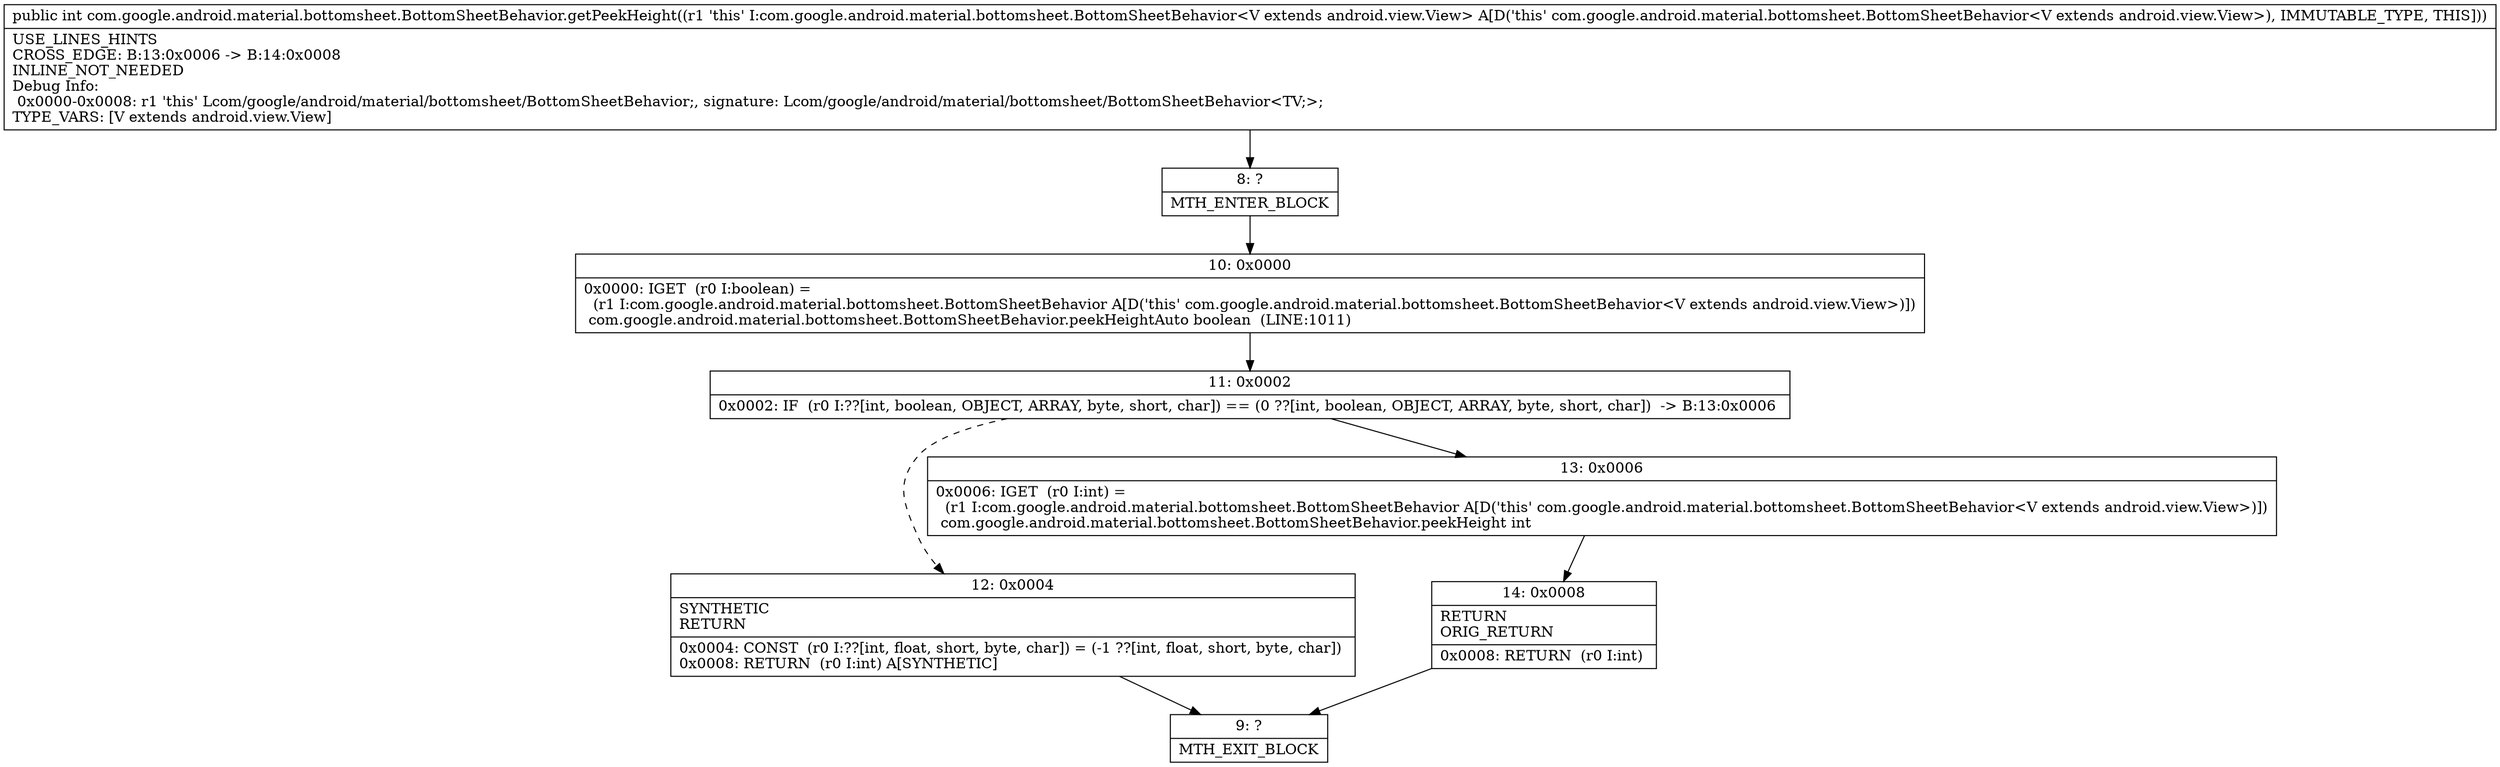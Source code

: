 digraph "CFG forcom.google.android.material.bottomsheet.BottomSheetBehavior.getPeekHeight()I" {
Node_8 [shape=record,label="{8\:\ ?|MTH_ENTER_BLOCK\l}"];
Node_10 [shape=record,label="{10\:\ 0x0000|0x0000: IGET  (r0 I:boolean) = \l  (r1 I:com.google.android.material.bottomsheet.BottomSheetBehavior A[D('this' com.google.android.material.bottomsheet.BottomSheetBehavior\<V extends android.view.View\>)])\l com.google.android.material.bottomsheet.BottomSheetBehavior.peekHeightAuto boolean  (LINE:1011)\l}"];
Node_11 [shape=record,label="{11\:\ 0x0002|0x0002: IF  (r0 I:??[int, boolean, OBJECT, ARRAY, byte, short, char]) == (0 ??[int, boolean, OBJECT, ARRAY, byte, short, char])  \-\> B:13:0x0006 \l}"];
Node_12 [shape=record,label="{12\:\ 0x0004|SYNTHETIC\lRETURN\l|0x0004: CONST  (r0 I:??[int, float, short, byte, char]) = (\-1 ??[int, float, short, byte, char]) \l0x0008: RETURN  (r0 I:int) A[SYNTHETIC]\l}"];
Node_9 [shape=record,label="{9\:\ ?|MTH_EXIT_BLOCK\l}"];
Node_13 [shape=record,label="{13\:\ 0x0006|0x0006: IGET  (r0 I:int) = \l  (r1 I:com.google.android.material.bottomsheet.BottomSheetBehavior A[D('this' com.google.android.material.bottomsheet.BottomSheetBehavior\<V extends android.view.View\>)])\l com.google.android.material.bottomsheet.BottomSheetBehavior.peekHeight int \l}"];
Node_14 [shape=record,label="{14\:\ 0x0008|RETURN\lORIG_RETURN\l|0x0008: RETURN  (r0 I:int) \l}"];
MethodNode[shape=record,label="{public int com.google.android.material.bottomsheet.BottomSheetBehavior.getPeekHeight((r1 'this' I:com.google.android.material.bottomsheet.BottomSheetBehavior\<V extends android.view.View\> A[D('this' com.google.android.material.bottomsheet.BottomSheetBehavior\<V extends android.view.View\>), IMMUTABLE_TYPE, THIS]))  | USE_LINES_HINTS\lCROSS_EDGE: B:13:0x0006 \-\> B:14:0x0008\lINLINE_NOT_NEEDED\lDebug Info:\l  0x0000\-0x0008: r1 'this' Lcom\/google\/android\/material\/bottomsheet\/BottomSheetBehavior;, signature: Lcom\/google\/android\/material\/bottomsheet\/BottomSheetBehavior\<TV;\>;\lTYPE_VARS: [V extends android.view.View]\l}"];
MethodNode -> Node_8;Node_8 -> Node_10;
Node_10 -> Node_11;
Node_11 -> Node_12[style=dashed];
Node_11 -> Node_13;
Node_12 -> Node_9;
Node_13 -> Node_14;
Node_14 -> Node_9;
}

